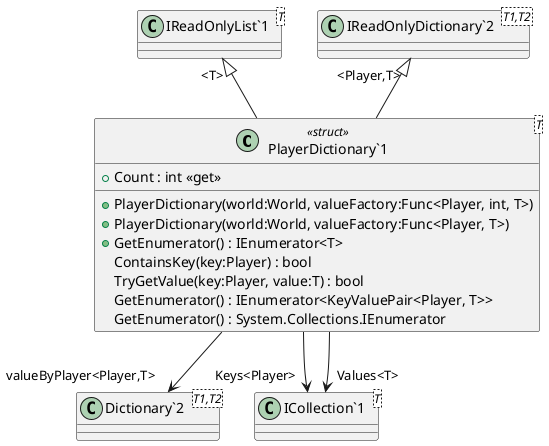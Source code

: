 @startuml
class "PlayerDictionary`1"<T> <<struct>> {
    + PlayerDictionary(world:World, valueFactory:Func<Player, int, T>)
    + PlayerDictionary(world:World, valueFactory:Func<Player, T>)
    + Count : int <<get>>
    + GetEnumerator() : IEnumerator<T>
    ContainsKey(key:Player) : bool
    TryGetValue(key:Player, value:T) : bool
    GetEnumerator() : IEnumerator<KeyValuePair<Player, T>>
    GetEnumerator() : System.Collections.IEnumerator
}
class "IReadOnlyList`1"<T> {
}
class "IReadOnlyDictionary`2"<T1,T2> {
}
class "Dictionary`2"<T1,T2> {
}
class "ICollection`1"<T> {
}
"IReadOnlyList`1" "<T>" <|-- "PlayerDictionary`1"
"IReadOnlyDictionary`2" "<Player,T>" <|-- "PlayerDictionary`1"
"PlayerDictionary`1" --> "valueByPlayer<Player,T>" "Dictionary`2"
"PlayerDictionary`1" --> "Keys<Player>" "ICollection`1"
"PlayerDictionary`1" --> "Values<T>" "ICollection`1"
@enduml
